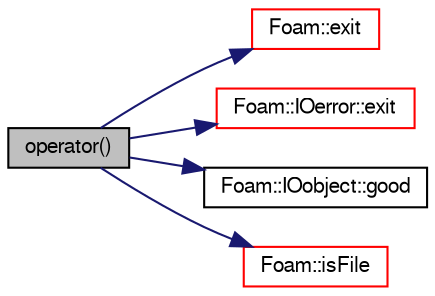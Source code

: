 digraph "operator()"
{
  bgcolor="transparent";
  edge [fontname="FreeSans",fontsize="10",labelfontname="FreeSans",labelfontsize="10"];
  node [fontname="FreeSans",fontsize="10",shape=record];
  rankdir="LR";
  Node201 [label="operator()",height=0.2,width=0.4,color="black", fillcolor="grey75", style="filled", fontcolor="black"];
  Node201 -> Node202 [color="midnightblue",fontsize="10",style="solid",fontname="FreeSans"];
  Node202 [label="Foam::exit",height=0.2,width=0.4,color="red",URL="$a21124.html#a06ca7250d8e89caf05243ec094843642"];
  Node201 -> Node249 [color="midnightblue",fontsize="10",style="solid",fontname="FreeSans"];
  Node249 [label="Foam::IOerror::exit",height=0.2,width=0.4,color="red",URL="$a26086.html#a8e05d3ad7f8730ff9a8bab5360fd7854",tooltip="Exit : can be called for any error to exit program. "];
  Node201 -> Node251 [color="midnightblue",fontsize="10",style="solid",fontname="FreeSans"];
  Node251 [label="Foam::IOobject::good",height=0.2,width=0.4,color="black",URL="$a26142.html#abdcc7f96f487faadc7769afcf58fe992"];
  Node201 -> Node252 [color="midnightblue",fontsize="10",style="solid",fontname="FreeSans"];
  Node252 [label="Foam::isFile",height=0.2,width=0.4,color="red",URL="$a21124.html#a1cf13d004cf482571af182540a8d1526",tooltip="Does the name exist as a FILE in the file system? "];
}
